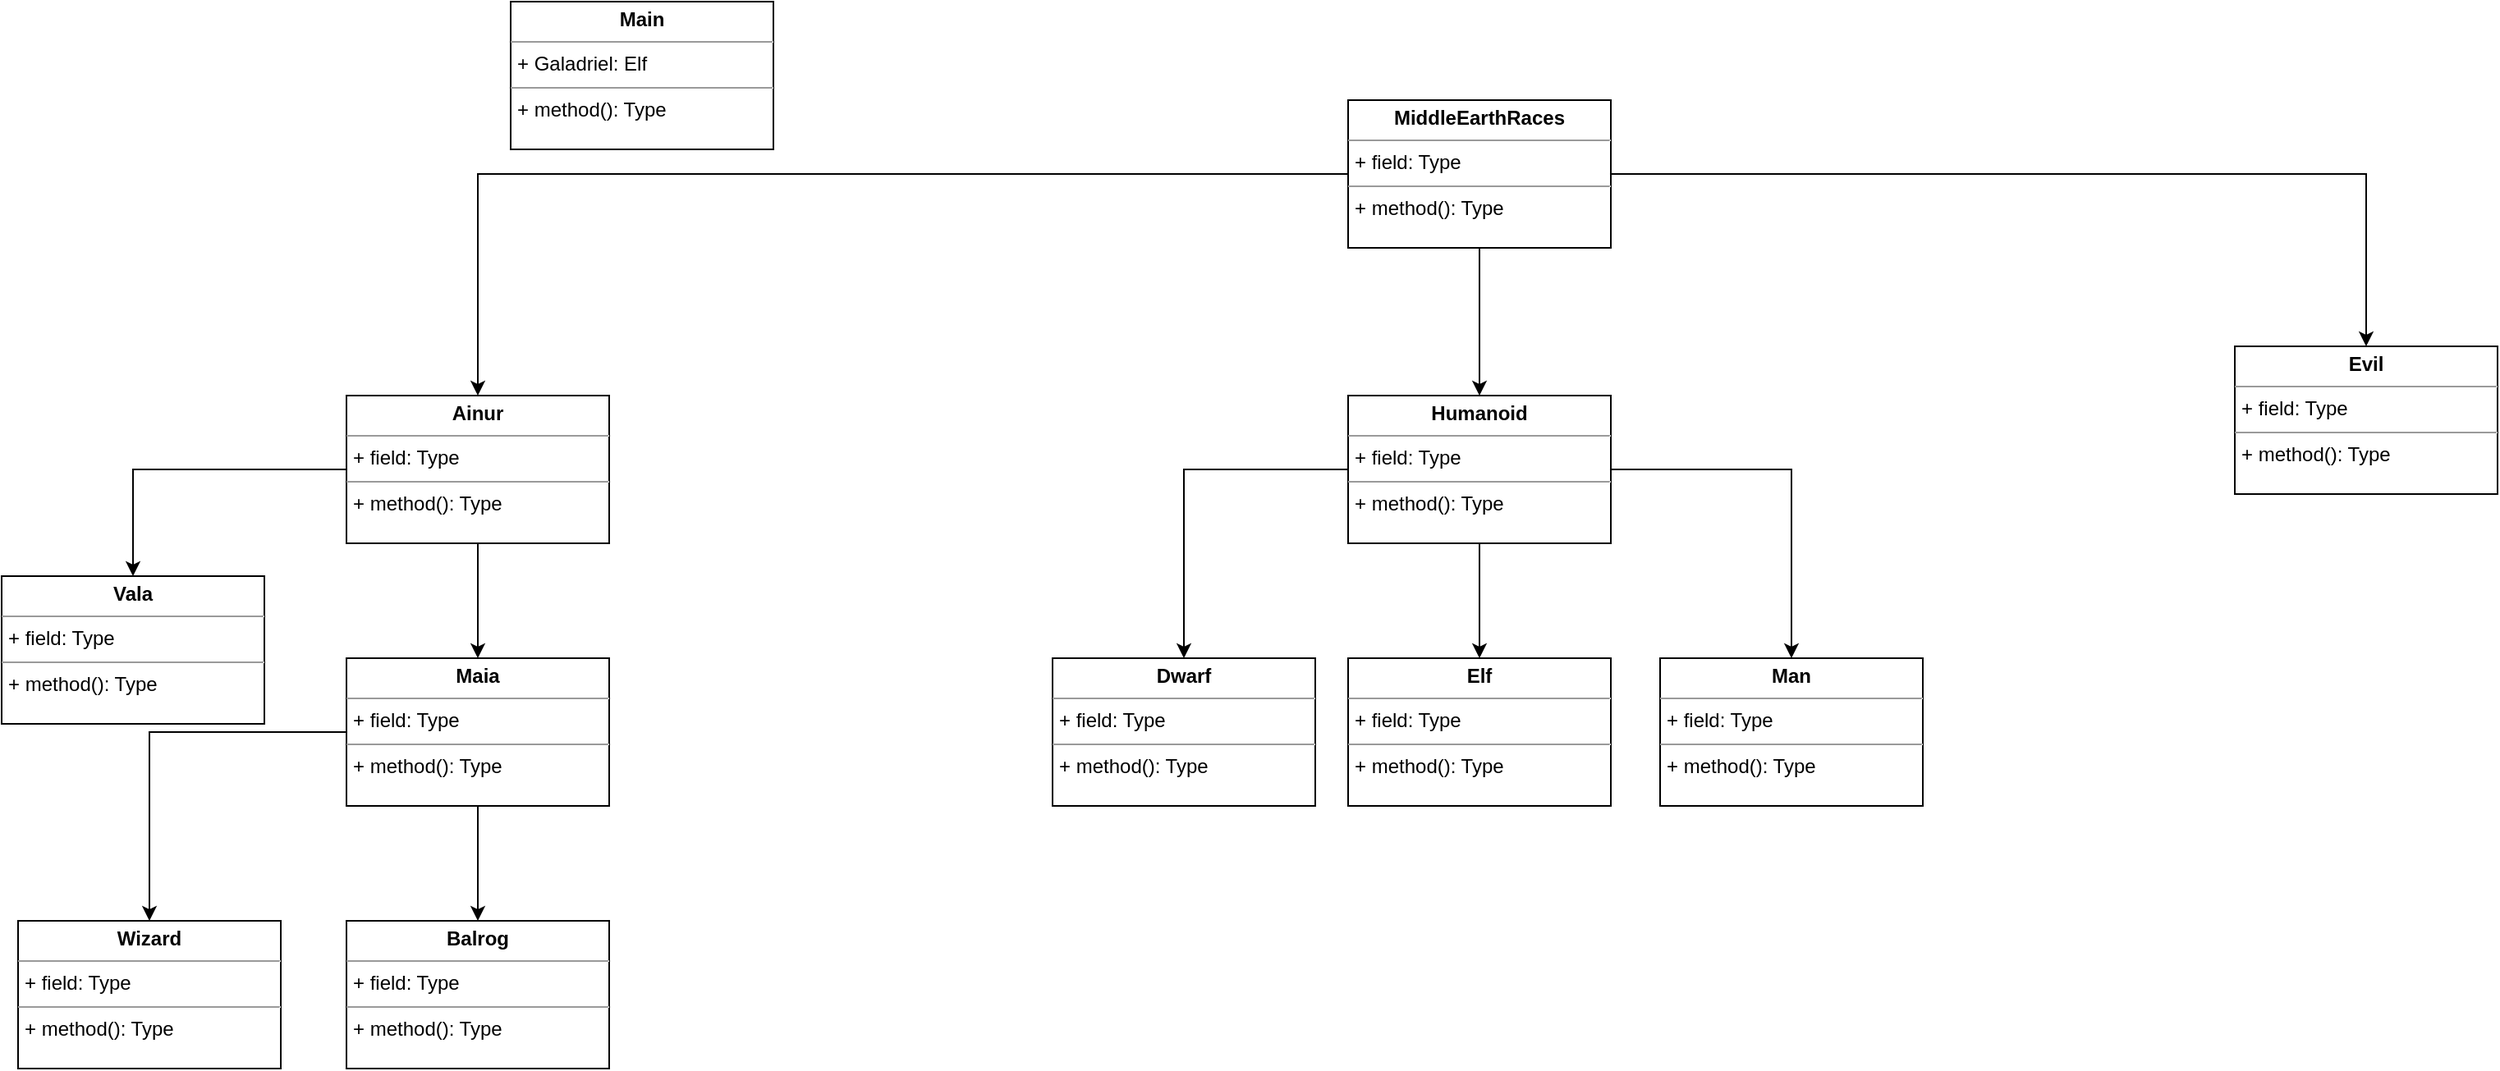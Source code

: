 <mxfile version="22.0.8" type="github">
  <diagram name="Page-1" id="6laxRaP7yF_aCVeZjuQ9">
    <mxGraphModel dx="2047" dy="981" grid="1" gridSize="10" guides="1" tooltips="1" connect="1" arrows="1" fold="1" page="1" pageScale="1" pageWidth="850" pageHeight="1100" math="0" shadow="0">
      <root>
        <mxCell id="0" />
        <mxCell id="1" parent="0" />
        <mxCell id="gX-TSbUXVfY6xu0tAy_o-11" style="edgeStyle=orthogonalEdgeStyle;rounded=0;orthogonalLoop=1;jettySize=auto;html=1;entryX=0.5;entryY=0;entryDx=0;entryDy=0;" edge="1" parent="1" source="CRNzUtMB5tvLW-WsDMRM-2" target="gX-TSbUXVfY6xu0tAy_o-3">
          <mxGeometry relative="1" as="geometry" />
        </mxCell>
        <mxCell id="gX-TSbUXVfY6xu0tAy_o-12" style="edgeStyle=orthogonalEdgeStyle;rounded=0;orthogonalLoop=1;jettySize=auto;html=1;entryX=0.5;entryY=0;entryDx=0;entryDy=0;" edge="1" parent="1" source="CRNzUtMB5tvLW-WsDMRM-2" target="gX-TSbUXVfY6xu0tAy_o-1">
          <mxGeometry relative="1" as="geometry" />
        </mxCell>
        <mxCell id="gX-TSbUXVfY6xu0tAy_o-13" style="edgeStyle=orthogonalEdgeStyle;rounded=0;orthogonalLoop=1;jettySize=auto;html=1;entryX=0.5;entryY=0;entryDx=0;entryDy=0;" edge="1" parent="1" source="CRNzUtMB5tvLW-WsDMRM-2" target="gX-TSbUXVfY6xu0tAy_o-2">
          <mxGeometry relative="1" as="geometry" />
        </mxCell>
        <mxCell id="CRNzUtMB5tvLW-WsDMRM-2" value="&lt;p style=&quot;margin:0px;margin-top:4px;text-align:center;&quot;&gt;&lt;b&gt;MiddleEarthRaces&lt;/b&gt;&lt;/p&gt;&lt;hr size=&quot;1&quot;&gt;&lt;p style=&quot;margin:0px;margin-left:4px;&quot;&gt;+ field: Type&lt;/p&gt;&lt;hr size=&quot;1&quot;&gt;&lt;p style=&quot;margin:0px;margin-left:4px;&quot;&gt;+ method(): Type&lt;/p&gt;" style="verticalAlign=top;align=left;overflow=fill;fontSize=12;fontFamily=Helvetica;html=1;whiteSpace=wrap;" parent="1" vertex="1">
          <mxGeometry x="690" y="100" width="160" height="90" as="geometry" />
        </mxCell>
        <mxCell id="CRNzUtMB5tvLW-WsDMRM-5" value="&lt;p style=&quot;margin:0px;margin-top:4px;text-align:center;&quot;&gt;&lt;b&gt;Main&lt;/b&gt;&lt;/p&gt;&lt;hr size=&quot;1&quot;&gt;&lt;p style=&quot;margin:0px;margin-left:4px;&quot;&gt;+ Galadriel: Elf&lt;/p&gt;&lt;hr size=&quot;1&quot;&gt;&lt;p style=&quot;margin:0px;margin-left:4px;&quot;&gt;+ method(): Type&lt;/p&gt;" style="verticalAlign=top;align=left;overflow=fill;fontSize=12;fontFamily=Helvetica;html=1;whiteSpace=wrap;" parent="1" vertex="1">
          <mxGeometry x="180" y="40" width="160" height="90" as="geometry" />
        </mxCell>
        <mxCell id="gX-TSbUXVfY6xu0tAy_o-20" style="edgeStyle=orthogonalEdgeStyle;rounded=0;orthogonalLoop=1;jettySize=auto;html=1;entryX=0.5;entryY=0;entryDx=0;entryDy=0;" edge="1" parent="1" source="gX-TSbUXVfY6xu0tAy_o-1" target="gX-TSbUXVfY6xu0tAy_o-19">
          <mxGeometry relative="1" as="geometry" />
        </mxCell>
        <mxCell id="gX-TSbUXVfY6xu0tAy_o-22" style="edgeStyle=orthogonalEdgeStyle;rounded=0;orthogonalLoop=1;jettySize=auto;html=1;" edge="1" parent="1" source="gX-TSbUXVfY6xu0tAy_o-1" target="gX-TSbUXVfY6xu0tAy_o-21">
          <mxGeometry relative="1" as="geometry" />
        </mxCell>
        <mxCell id="gX-TSbUXVfY6xu0tAy_o-1" value="&lt;p style=&quot;margin:0px;margin-top:4px;text-align:center;&quot;&gt;&lt;b&gt;Ainur&lt;/b&gt;&lt;/p&gt;&lt;hr size=&quot;1&quot;&gt;&lt;p style=&quot;margin:0px;margin-left:4px;&quot;&gt;+ field: Type&lt;/p&gt;&lt;hr size=&quot;1&quot;&gt;&lt;p style=&quot;margin:0px;margin-left:4px;&quot;&gt;+ method(): Type&lt;/p&gt;" style="verticalAlign=top;align=left;overflow=fill;fontSize=12;fontFamily=Helvetica;html=1;whiteSpace=wrap;" vertex="1" parent="1">
          <mxGeometry x="80" y="280" width="160" height="90" as="geometry" />
        </mxCell>
        <mxCell id="gX-TSbUXVfY6xu0tAy_o-2" value="&lt;p style=&quot;margin:0px;margin-top:4px;text-align:center;&quot;&gt;&lt;b&gt;Evil&lt;/b&gt;&lt;/p&gt;&lt;hr size=&quot;1&quot;&gt;&lt;p style=&quot;margin:0px;margin-left:4px;&quot;&gt;+ field: Type&lt;/p&gt;&lt;hr size=&quot;1&quot;&gt;&lt;p style=&quot;margin:0px;margin-left:4px;&quot;&gt;+ method(): Type&lt;/p&gt;" style="verticalAlign=top;align=left;overflow=fill;fontSize=12;fontFamily=Helvetica;html=1;whiteSpace=wrap;" vertex="1" parent="1">
          <mxGeometry x="1230" y="250" width="160" height="90" as="geometry" />
        </mxCell>
        <mxCell id="gX-TSbUXVfY6xu0tAy_o-10" style="edgeStyle=orthogonalEdgeStyle;rounded=0;orthogonalLoop=1;jettySize=auto;html=1;entryX=0.5;entryY=0;entryDx=0;entryDy=0;" edge="1" parent="1" source="gX-TSbUXVfY6xu0tAy_o-3" target="gX-TSbUXVfY6xu0tAy_o-9">
          <mxGeometry relative="1" as="geometry" />
        </mxCell>
        <mxCell id="gX-TSbUXVfY6xu0tAy_o-15" style="edgeStyle=orthogonalEdgeStyle;rounded=0;orthogonalLoop=1;jettySize=auto;html=1;entryX=0.5;entryY=0;entryDx=0;entryDy=0;" edge="1" parent="1" source="gX-TSbUXVfY6xu0tAy_o-3" target="gX-TSbUXVfY6xu0tAy_o-14">
          <mxGeometry relative="1" as="geometry" />
        </mxCell>
        <mxCell id="gX-TSbUXVfY6xu0tAy_o-18" style="edgeStyle=orthogonalEdgeStyle;rounded=0;orthogonalLoop=1;jettySize=auto;html=1;entryX=0.5;entryY=0;entryDx=0;entryDy=0;" edge="1" parent="1" source="gX-TSbUXVfY6xu0tAy_o-3" target="gX-TSbUXVfY6xu0tAy_o-16">
          <mxGeometry relative="1" as="geometry" />
        </mxCell>
        <mxCell id="gX-TSbUXVfY6xu0tAy_o-3" value="&lt;p style=&quot;margin:0px;margin-top:4px;text-align:center;&quot;&gt;&lt;b&gt;Humanoid&lt;/b&gt;&lt;/p&gt;&lt;hr size=&quot;1&quot;&gt;&lt;p style=&quot;margin:0px;margin-left:4px;&quot;&gt;+ field: Type&lt;/p&gt;&lt;hr size=&quot;1&quot;&gt;&lt;p style=&quot;margin:0px;margin-left:4px;&quot;&gt;+ method(): Type&lt;/p&gt;" style="verticalAlign=top;align=left;overflow=fill;fontSize=12;fontFamily=Helvetica;html=1;whiteSpace=wrap;" vertex="1" parent="1">
          <mxGeometry x="690" y="280" width="160" height="90" as="geometry" />
        </mxCell>
        <mxCell id="gX-TSbUXVfY6xu0tAy_o-9" value="&lt;p style=&quot;margin:0px;margin-top:4px;text-align:center;&quot;&gt;&lt;b&gt;Elf&lt;/b&gt;&lt;/p&gt;&lt;hr size=&quot;1&quot;&gt;&lt;p style=&quot;margin:0px;margin-left:4px;&quot;&gt;+ field: Type&lt;/p&gt;&lt;hr size=&quot;1&quot;&gt;&lt;p style=&quot;margin:0px;margin-left:4px;&quot;&gt;+ method(): Type&lt;/p&gt;" style="verticalAlign=top;align=left;overflow=fill;fontSize=12;fontFamily=Helvetica;html=1;whiteSpace=wrap;" vertex="1" parent="1">
          <mxGeometry x="690" y="440" width="160" height="90" as="geometry" />
        </mxCell>
        <mxCell id="gX-TSbUXVfY6xu0tAy_o-14" value="&lt;p style=&quot;margin:0px;margin-top:4px;text-align:center;&quot;&gt;&lt;b&gt;Man&lt;/b&gt;&lt;/p&gt;&lt;hr size=&quot;1&quot;&gt;&lt;p style=&quot;margin:0px;margin-left:4px;&quot;&gt;+ field: Type&lt;/p&gt;&lt;hr size=&quot;1&quot;&gt;&lt;p style=&quot;margin:0px;margin-left:4px;&quot;&gt;+ method(): Type&lt;/p&gt;" style="verticalAlign=top;align=left;overflow=fill;fontSize=12;fontFamily=Helvetica;html=1;whiteSpace=wrap;" vertex="1" parent="1">
          <mxGeometry x="880" y="440" width="160" height="90" as="geometry" />
        </mxCell>
        <mxCell id="gX-TSbUXVfY6xu0tAy_o-16" value="&lt;p style=&quot;margin:0px;margin-top:4px;text-align:center;&quot;&gt;&lt;b&gt;Dwarf&lt;/b&gt;&lt;/p&gt;&lt;hr size=&quot;1&quot;&gt;&lt;p style=&quot;margin:0px;margin-left:4px;&quot;&gt;+ field: Type&lt;/p&gt;&lt;hr size=&quot;1&quot;&gt;&lt;p style=&quot;margin:0px;margin-left:4px;&quot;&gt;+ method(): Type&lt;/p&gt;" style="verticalAlign=top;align=left;overflow=fill;fontSize=12;fontFamily=Helvetica;html=1;whiteSpace=wrap;" vertex="1" parent="1">
          <mxGeometry x="510" y="440" width="160" height="90" as="geometry" />
        </mxCell>
        <mxCell id="gX-TSbUXVfY6xu0tAy_o-19" value="&lt;p style=&quot;margin:0px;margin-top:4px;text-align:center;&quot;&gt;&lt;b&gt;Vala&lt;/b&gt;&lt;/p&gt;&lt;hr size=&quot;1&quot;&gt;&lt;p style=&quot;margin:0px;margin-left:4px;&quot;&gt;+ field: Type&lt;/p&gt;&lt;hr size=&quot;1&quot;&gt;&lt;p style=&quot;margin:0px;margin-left:4px;&quot;&gt;+ method(): Type&lt;/p&gt;" style="verticalAlign=top;align=left;overflow=fill;fontSize=12;fontFamily=Helvetica;html=1;whiteSpace=wrap;" vertex="1" parent="1">
          <mxGeometry x="-130" y="390" width="160" height="90" as="geometry" />
        </mxCell>
        <mxCell id="gX-TSbUXVfY6xu0tAy_o-26" style="edgeStyle=orthogonalEdgeStyle;rounded=0;orthogonalLoop=1;jettySize=auto;html=1;entryX=0.5;entryY=0;entryDx=0;entryDy=0;" edge="1" parent="1" source="gX-TSbUXVfY6xu0tAy_o-21" target="gX-TSbUXVfY6xu0tAy_o-25">
          <mxGeometry relative="1" as="geometry" />
        </mxCell>
        <mxCell id="gX-TSbUXVfY6xu0tAy_o-28" style="edgeStyle=orthogonalEdgeStyle;rounded=0;orthogonalLoop=1;jettySize=auto;html=1;entryX=0.5;entryY=0;entryDx=0;entryDy=0;" edge="1" parent="1" source="gX-TSbUXVfY6xu0tAy_o-21" target="gX-TSbUXVfY6xu0tAy_o-23">
          <mxGeometry relative="1" as="geometry" />
        </mxCell>
        <mxCell id="gX-TSbUXVfY6xu0tAy_o-21" value="&lt;p style=&quot;margin:0px;margin-top:4px;text-align:center;&quot;&gt;&lt;b&gt;Maia&lt;/b&gt;&lt;/p&gt;&lt;hr size=&quot;1&quot;&gt;&lt;p style=&quot;margin:0px;margin-left:4px;&quot;&gt;+ field: Type&lt;/p&gt;&lt;hr size=&quot;1&quot;&gt;&lt;p style=&quot;margin:0px;margin-left:4px;&quot;&gt;+ method(): Type&lt;/p&gt;" style="verticalAlign=top;align=left;overflow=fill;fontSize=12;fontFamily=Helvetica;html=1;whiteSpace=wrap;" vertex="1" parent="1">
          <mxGeometry x="80" y="440" width="160" height="90" as="geometry" />
        </mxCell>
        <mxCell id="gX-TSbUXVfY6xu0tAy_o-23" value="&lt;p style=&quot;margin:0px;margin-top:4px;text-align:center;&quot;&gt;&lt;b&gt;Wizard&lt;/b&gt;&lt;/p&gt;&lt;hr size=&quot;1&quot;&gt;&lt;p style=&quot;margin:0px;margin-left:4px;&quot;&gt;+ field: Type&lt;/p&gt;&lt;hr size=&quot;1&quot;&gt;&lt;p style=&quot;margin:0px;margin-left:4px;&quot;&gt;+ method(): Type&lt;/p&gt;" style="verticalAlign=top;align=left;overflow=fill;fontSize=12;fontFamily=Helvetica;html=1;whiteSpace=wrap;" vertex="1" parent="1">
          <mxGeometry x="-120" y="600" width="160" height="90" as="geometry" />
        </mxCell>
        <mxCell id="gX-TSbUXVfY6xu0tAy_o-25" value="&lt;p style=&quot;margin:0px;margin-top:4px;text-align:center;&quot;&gt;&lt;b&gt;Balrog&lt;/b&gt;&lt;/p&gt;&lt;hr size=&quot;1&quot;&gt;&lt;p style=&quot;margin:0px;margin-left:4px;&quot;&gt;+ field: Type&lt;/p&gt;&lt;hr size=&quot;1&quot;&gt;&lt;p style=&quot;margin:0px;margin-left:4px;&quot;&gt;+ method(): Type&lt;/p&gt;" style="verticalAlign=top;align=left;overflow=fill;fontSize=12;fontFamily=Helvetica;html=1;whiteSpace=wrap;" vertex="1" parent="1">
          <mxGeometry x="80" y="600" width="160" height="90" as="geometry" />
        </mxCell>
      </root>
    </mxGraphModel>
  </diagram>
</mxfile>
